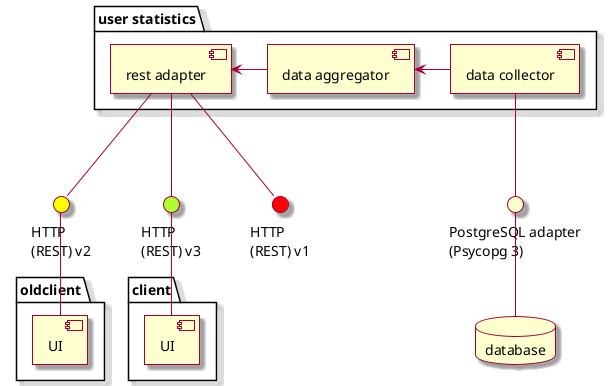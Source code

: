 @startuml
skin rose
package client {
  [UI]
}
package oldclient{
  [UI] as oui
}
package "user statistics" {
  [data collector]
  [data aggregator]
  [rest adapter]
}

database "database" {

}

interface "PostgreSQL adapter\n(Psycopg 3)" as da

interface "HTTP\n(REST) v1" as rest1 #Red
interface "HTTP\n(REST) v2" as rest2 #Yellow
interface "HTTP\n(REST) v3" as rest3 #GreenYellow


[rest adapter] -down- rest1
[rest adapter] -down- rest2 
[rest adapter] -down- rest3 

[data collector] -down- da
da -down- [database]

[UI] -up- rest3
oui -up- rest2
[rest adapter] <- [data aggregator]

[data aggregator] <- [data collector]
@enduml
